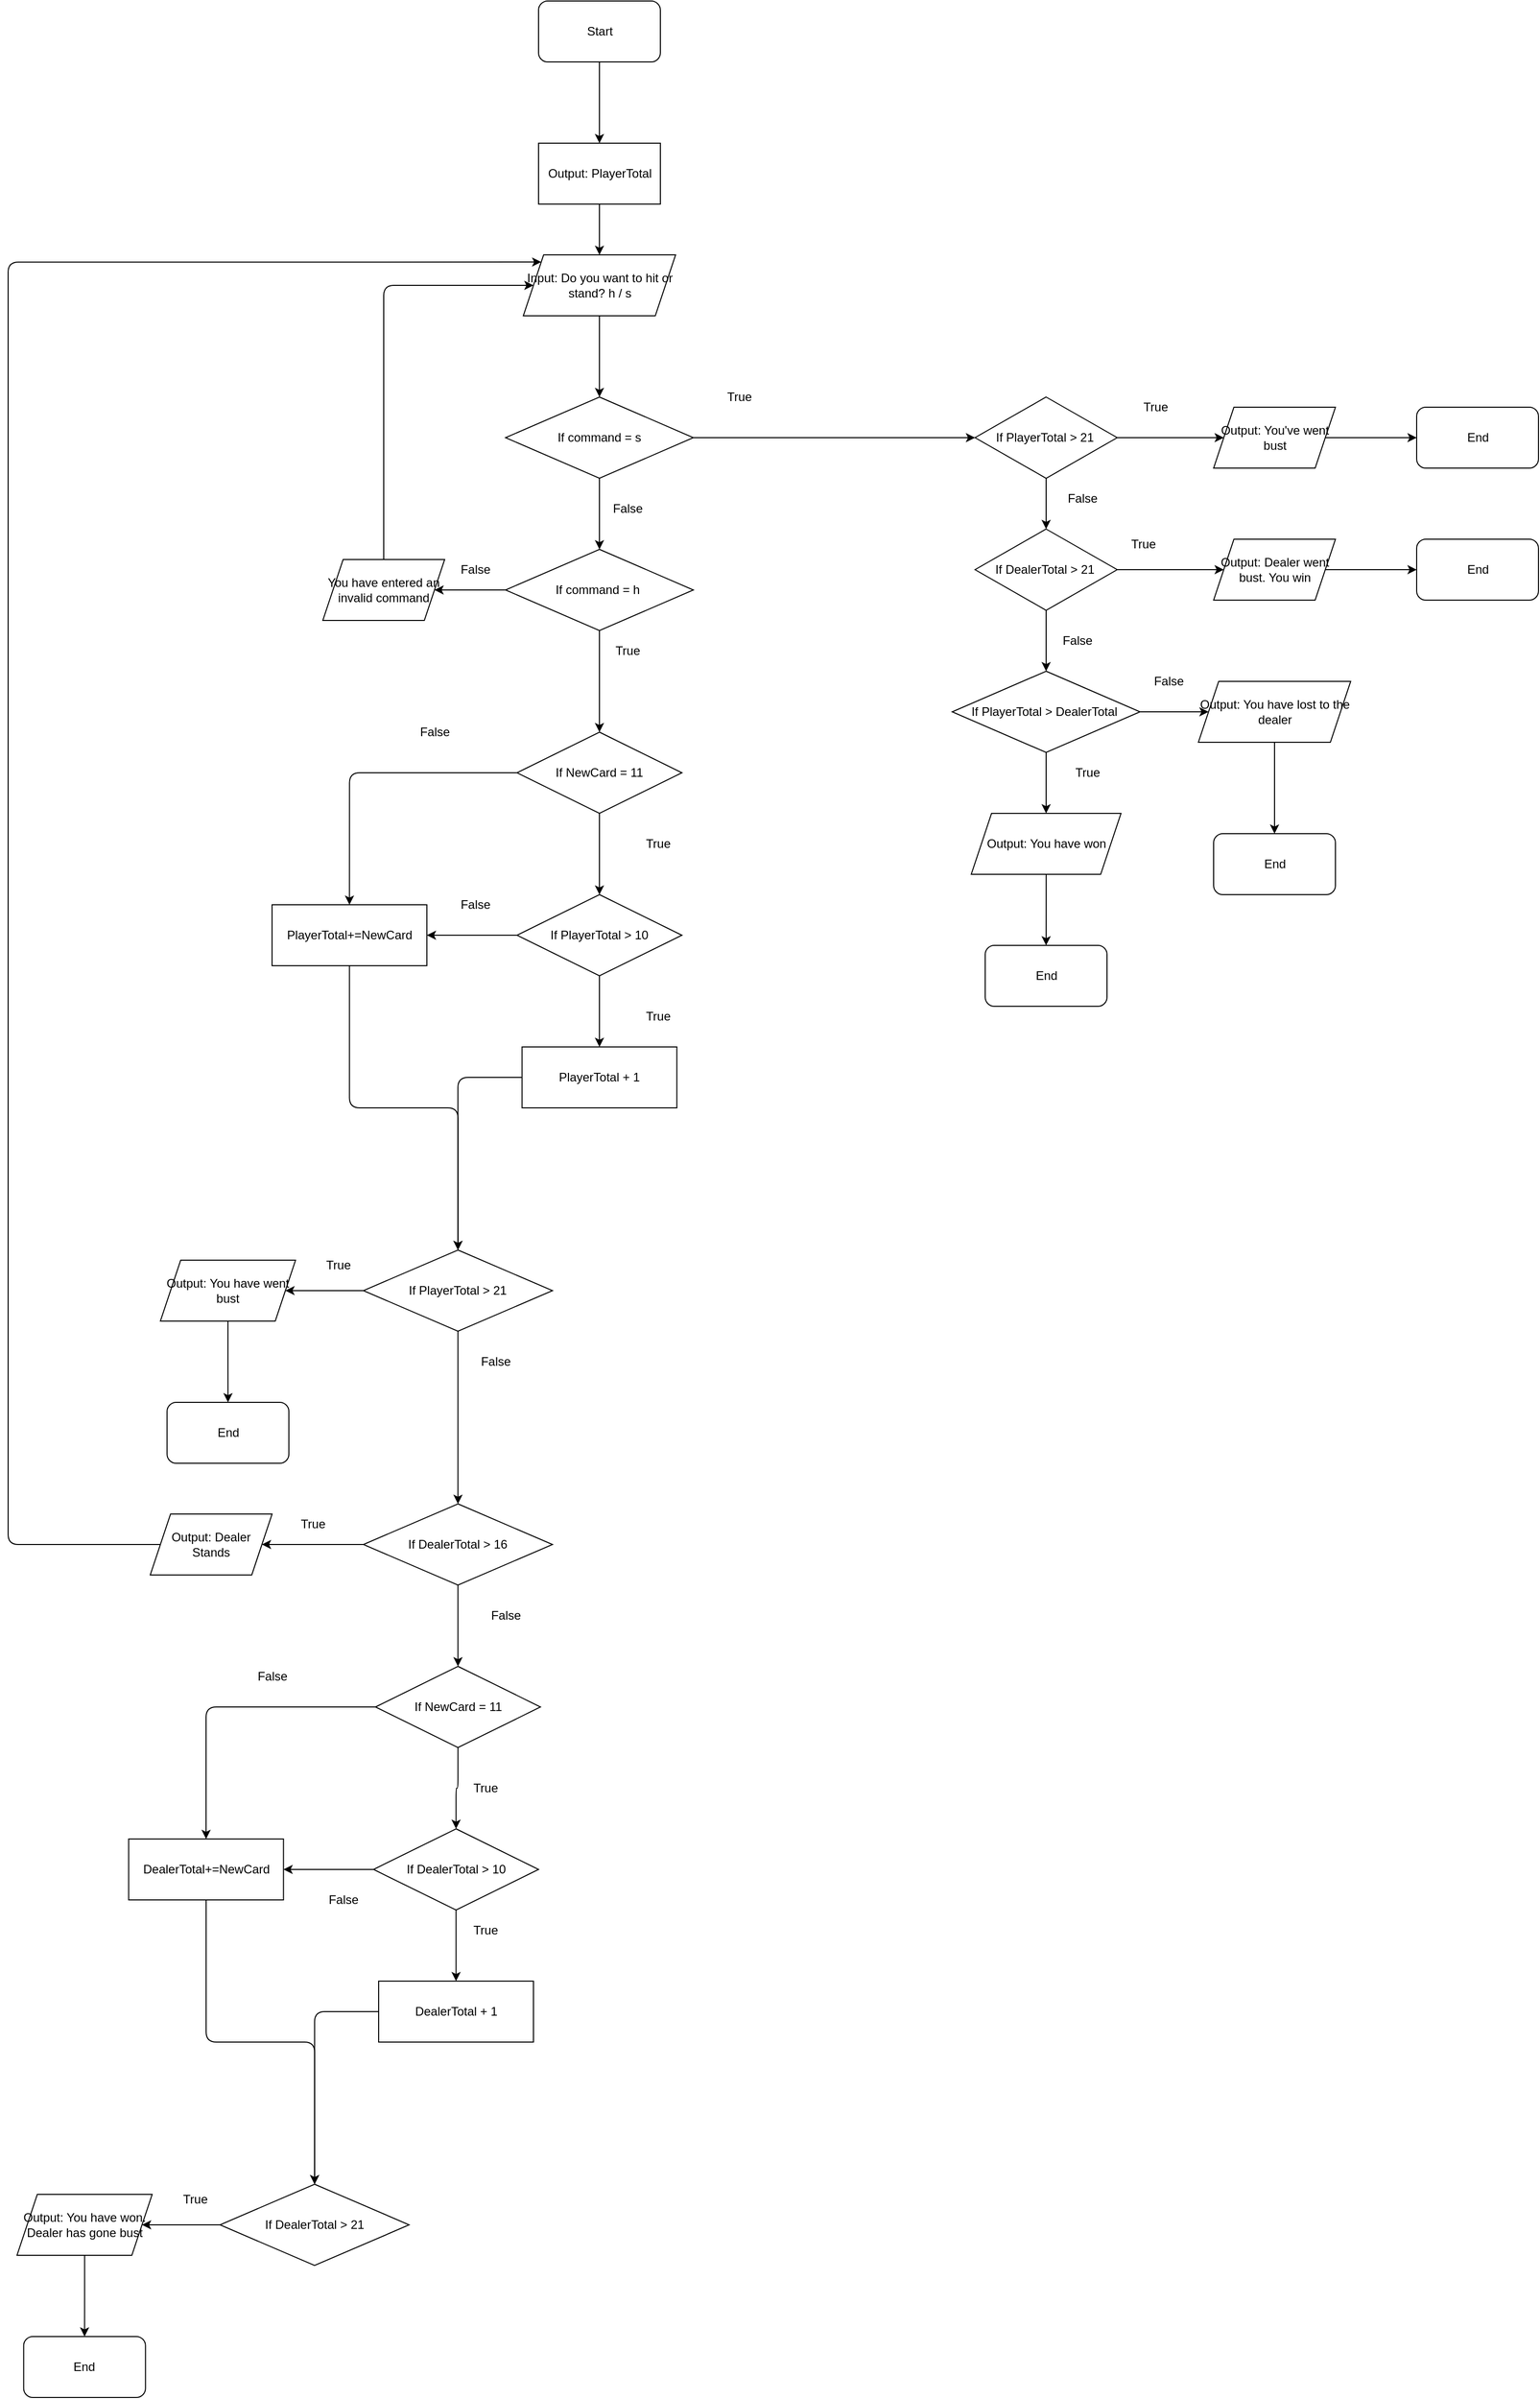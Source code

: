 <mxfile>
    <diagram id="nsnTgxpiiQ14lOkB-dDm" name="Page-1">
        <mxGraphModel dx="2025" dy="1240" grid="1" gridSize="10" guides="1" tooltips="1" connect="1" arrows="1" fold="1" page="1" pageScale="1" pageWidth="4681" pageHeight="3300" math="0" shadow="0">
            <root>
                <mxCell id="0"/>
                <mxCell id="1" parent="0"/>
                <mxCell id="87" value="" style="edgeStyle=orthogonalEdgeStyle;html=1;" edge="1" parent="1" source="2" target="86">
                    <mxGeometry relative="1" as="geometry"/>
                </mxCell>
                <mxCell id="2" value="Start" style="whiteSpace=wrap;html=1;rounded=1;" vertex="1" parent="1">
                    <mxGeometry x="1242.5" y="130" width="120" height="60" as="geometry"/>
                </mxCell>
                <mxCell id="8" value="" style="edgeStyle=none;html=1;" edge="1" parent="1" source="5" target="7">
                    <mxGeometry relative="1" as="geometry"/>
                </mxCell>
                <mxCell id="13" value="" style="edgeStyle=none;html=1;" edge="1" parent="1" source="5" target="12">
                    <mxGeometry relative="1" as="geometry"/>
                </mxCell>
                <mxCell id="5" value="If PlayerTotal &amp;gt; 21&amp;nbsp;" style="rhombus;whiteSpace=wrap;html=1;rounded=0;" vertex="1" parent="1">
                    <mxGeometry x="1672.5" y="520" width="140" height="80" as="geometry"/>
                </mxCell>
                <mxCell id="85" value="" style="edgeStyle=orthogonalEdgeStyle;html=1;" edge="1" parent="1" source="7" target="84">
                    <mxGeometry relative="1" as="geometry"/>
                </mxCell>
                <mxCell id="7" value="Output: You've went bust" style="shape=parallelogram;perimeter=parallelogramPerimeter;whiteSpace=wrap;html=1;fixedSize=1;rounded=0;" vertex="1" parent="1">
                    <mxGeometry x="1907.5" y="530" width="120" height="60" as="geometry"/>
                </mxCell>
                <mxCell id="17" style="edgeStyle=none;html=1;exitX=1;exitY=0.5;exitDx=0;exitDy=0;" edge="1" parent="1" source="12" target="14">
                    <mxGeometry relative="1" as="geometry"/>
                </mxCell>
                <mxCell id="75" style="edgeStyle=orthogonalEdgeStyle;html=1;exitX=0.5;exitY=1;exitDx=0;exitDy=0;entryX=0.5;entryY=0;entryDx=0;entryDy=0;" edge="1" parent="1" source="12" target="30">
                    <mxGeometry relative="1" as="geometry"/>
                </mxCell>
                <mxCell id="12" value="If DealerTotal &amp;gt; 21&amp;nbsp;" style="rhombus;whiteSpace=wrap;html=1;rounded=0;" vertex="1" parent="1">
                    <mxGeometry x="1672.5" y="650" width="140" height="80" as="geometry"/>
                </mxCell>
                <mxCell id="83" value="" style="edgeStyle=orthogonalEdgeStyle;html=1;" edge="1" parent="1" source="14" target="82">
                    <mxGeometry relative="1" as="geometry"/>
                </mxCell>
                <mxCell id="14" value="Output: Dealer went bust. You win" style="shape=parallelogram;perimeter=parallelogramPerimeter;whiteSpace=wrap;html=1;fixedSize=1;rounded=0;" vertex="1" parent="1">
                    <mxGeometry x="1907.5" y="660" width="120" height="60" as="geometry"/>
                </mxCell>
                <mxCell id="18" value="False" style="text;html=1;align=center;verticalAlign=middle;resizable=0;points=[];autosize=1;strokeColor=none;fillColor=none;" vertex="1" parent="1">
                    <mxGeometry x="1752.5" y="605" width="50" height="30" as="geometry"/>
                </mxCell>
                <mxCell id="19" value="True" style="text;html=1;align=center;verticalAlign=middle;resizable=0;points=[];autosize=1;strokeColor=none;fillColor=none;" vertex="1" parent="1">
                    <mxGeometry x="1812.5" y="650" width="50" height="30" as="geometry"/>
                </mxCell>
                <mxCell id="27" value="" style="edgeStyle=none;html=1;" edge="1" parent="1" source="23" target="26">
                    <mxGeometry relative="1" as="geometry"/>
                </mxCell>
                <mxCell id="23" value="Input: Do you want to hit or stand? h / s" style="shape=parallelogram;perimeter=parallelogramPerimeter;whiteSpace=wrap;html=1;fixedSize=1;rounded=0;" vertex="1" parent="1">
                    <mxGeometry x="1227.5" y="380" width="150" height="60" as="geometry"/>
                </mxCell>
                <mxCell id="29" value="" style="edgeStyle=none;html=1;" edge="1" parent="1" source="26" target="28">
                    <mxGeometry relative="1" as="geometry"/>
                </mxCell>
                <mxCell id="71" style="edgeStyle=orthogonalEdgeStyle;html=1;exitX=1;exitY=0.5;exitDx=0;exitDy=0;entryX=0;entryY=0.5;entryDx=0;entryDy=0;" edge="1" parent="1" source="26" target="5">
                    <mxGeometry relative="1" as="geometry"/>
                </mxCell>
                <mxCell id="26" value="If command = s" style="rhombus;whiteSpace=wrap;html=1;rounded=0;" vertex="1" parent="1">
                    <mxGeometry x="1210" y="520" width="185" height="80" as="geometry"/>
                </mxCell>
                <mxCell id="47" style="edgeStyle=orthogonalEdgeStyle;html=1;exitX=0;exitY=0.5;exitDx=0;exitDy=0;entryX=1;entryY=0.5;entryDx=0;entryDy=0;" edge="1" parent="1" source="28" target="45">
                    <mxGeometry relative="1" as="geometry"/>
                </mxCell>
                <mxCell id="91" style="edgeStyle=orthogonalEdgeStyle;html=1;exitX=0.5;exitY=1;exitDx=0;exitDy=0;entryX=0.5;entryY=0;entryDx=0;entryDy=0;" edge="1" parent="1" source="28" target="89">
                    <mxGeometry relative="1" as="geometry"/>
                </mxCell>
                <mxCell id="28" value="If command = h&amp;nbsp;" style="rhombus;whiteSpace=wrap;html=1;rounded=0;" vertex="1" parent="1">
                    <mxGeometry x="1210" y="670" width="185" height="80" as="geometry"/>
                </mxCell>
                <mxCell id="77" style="edgeStyle=orthogonalEdgeStyle;html=1;exitX=0.5;exitY=1;exitDx=0;exitDy=0;entryX=0.5;entryY=0;entryDx=0;entryDy=0;" edge="1" parent="1" source="30" target="35">
                    <mxGeometry relative="1" as="geometry"/>
                </mxCell>
                <mxCell id="80" style="edgeStyle=orthogonalEdgeStyle;html=1;exitX=1;exitY=0.5;exitDx=0;exitDy=0;entryX=0;entryY=0.5;entryDx=0;entryDy=0;" edge="1" parent="1" source="30" target="38">
                    <mxGeometry relative="1" as="geometry"/>
                </mxCell>
                <mxCell id="30" value="If PlayerTotal &amp;gt; DealerTotal&amp;nbsp;" style="rhombus;whiteSpace=wrap;html=1;rounded=0;" vertex="1" parent="1">
                    <mxGeometry x="1650" y="790" width="185" height="80" as="geometry"/>
                </mxCell>
                <mxCell id="42" value="" style="edgeStyle=orthogonalEdgeStyle;html=1;" edge="1" parent="1" source="35" target="41">
                    <mxGeometry relative="1" as="geometry"/>
                </mxCell>
                <mxCell id="35" value="Output: You have won" style="shape=parallelogram;perimeter=parallelogramPerimeter;whiteSpace=wrap;html=1;fixedSize=1;rounded=0;" vertex="1" parent="1">
                    <mxGeometry x="1668.75" y="930" width="147.5" height="60" as="geometry"/>
                </mxCell>
                <mxCell id="44" value="" style="edgeStyle=orthogonalEdgeStyle;html=1;" edge="1" parent="1" source="38" target="43">
                    <mxGeometry relative="1" as="geometry"/>
                </mxCell>
                <mxCell id="38" value="Output: You have lost to the dealer" style="shape=parallelogram;perimeter=parallelogramPerimeter;whiteSpace=wrap;html=1;fixedSize=1;rounded=0;" vertex="1" parent="1">
                    <mxGeometry x="1892.5" y="800" width="150" height="60" as="geometry"/>
                </mxCell>
                <mxCell id="41" value="End" style="whiteSpace=wrap;html=1;rounded=1;" vertex="1" parent="1">
                    <mxGeometry x="1682.5" y="1060" width="120" height="60" as="geometry"/>
                </mxCell>
                <mxCell id="43" value="End" style="whiteSpace=wrap;html=1;rounded=1;" vertex="1" parent="1">
                    <mxGeometry x="1907.5" y="950" width="120" height="60" as="geometry"/>
                </mxCell>
                <mxCell id="48" style="edgeStyle=orthogonalEdgeStyle;html=1;exitX=0.5;exitY=0;exitDx=0;exitDy=0;entryX=0;entryY=0.5;entryDx=0;entryDy=0;" edge="1" parent="1" source="45" target="23">
                    <mxGeometry relative="1" as="geometry">
                        <Array as="points">
                            <mxPoint x="1090" y="410"/>
                        </Array>
                    </mxGeometry>
                </mxCell>
                <mxCell id="45" value="You have entered an invalid command" style="shape=parallelogram;perimeter=parallelogramPerimeter;whiteSpace=wrap;html=1;fixedSize=1;rounded=0;" vertex="1" parent="1">
                    <mxGeometry x="1030" y="680" width="120" height="60" as="geometry"/>
                </mxCell>
                <mxCell id="49" value="False" style="text;html=1;align=center;verticalAlign=middle;resizable=0;points=[];autosize=1;strokeColor=none;fillColor=none;" vertex="1" parent="1">
                    <mxGeometry x="1155" y="675" width="50" height="30" as="geometry"/>
                </mxCell>
                <mxCell id="101" value="" style="edgeStyle=orthogonalEdgeStyle;html=1;" edge="1" parent="1" source="53" target="100">
                    <mxGeometry relative="1" as="geometry"/>
                </mxCell>
                <mxCell id="53" value="PlayerTotal+=NewCard" style="whiteSpace=wrap;html=1;rounded=0;" vertex="1" parent="1">
                    <mxGeometry x="980" y="1020" width="152.5" height="60" as="geometry"/>
                </mxCell>
                <mxCell id="55" value="True" style="text;html=1;align=center;verticalAlign=middle;resizable=0;points=[];autosize=1;strokeColor=none;fillColor=none;" vertex="1" parent="1">
                    <mxGeometry x="1305" y="755" width="50" height="30" as="geometry"/>
                </mxCell>
                <mxCell id="56" value="False" style="text;html=1;align=center;verticalAlign=middle;resizable=0;points=[];autosize=1;strokeColor=none;fillColor=none;" vertex="1" parent="1">
                    <mxGeometry x="1305" y="615" width="50" height="30" as="geometry"/>
                </mxCell>
                <mxCell id="57" value="True" style="text;html=1;align=center;verticalAlign=middle;resizable=0;points=[];autosize=1;strokeColor=none;fillColor=none;" vertex="1" parent="1">
                    <mxGeometry x="1415" y="505" width="50" height="30" as="geometry"/>
                </mxCell>
                <mxCell id="76" value="False" style="text;html=1;align=center;verticalAlign=middle;resizable=0;points=[];autosize=1;strokeColor=none;fillColor=none;" vertex="1" parent="1">
                    <mxGeometry x="1747.5" y="745" width="50" height="30" as="geometry"/>
                </mxCell>
                <mxCell id="78" value="True" style="text;html=1;align=center;verticalAlign=middle;resizable=0;points=[];autosize=1;strokeColor=none;fillColor=none;" vertex="1" parent="1">
                    <mxGeometry x="1757.5" y="875" width="50" height="30" as="geometry"/>
                </mxCell>
                <mxCell id="81" value="False" style="text;html=1;align=center;verticalAlign=middle;resizable=0;points=[];autosize=1;strokeColor=none;fillColor=none;" vertex="1" parent="1">
                    <mxGeometry x="1837.5" y="785" width="50" height="30" as="geometry"/>
                </mxCell>
                <mxCell id="82" value="End" style="whiteSpace=wrap;html=1;rounded=1;" vertex="1" parent="1">
                    <mxGeometry x="2107.5" y="660" width="120" height="60" as="geometry"/>
                </mxCell>
                <mxCell id="84" value="End" style="whiteSpace=wrap;html=1;rounded=1;" vertex="1" parent="1">
                    <mxGeometry x="2107.5" y="530" width="120" height="60" as="geometry"/>
                </mxCell>
                <mxCell id="88" style="edgeStyle=orthogonalEdgeStyle;html=1;exitX=0.5;exitY=1;exitDx=0;exitDy=0;entryX=0.5;entryY=0;entryDx=0;entryDy=0;" edge="1" parent="1" source="86" target="23">
                    <mxGeometry relative="1" as="geometry"/>
                </mxCell>
                <mxCell id="86" value="Output: PlayerTotal" style="whiteSpace=wrap;html=1;rounded=0;" vertex="1" parent="1">
                    <mxGeometry x="1242.5" y="270" width="120" height="60" as="geometry"/>
                </mxCell>
                <mxCell id="93" value="" style="edgeStyle=orthogonalEdgeStyle;html=1;" edge="1" parent="1" source="89" target="92">
                    <mxGeometry relative="1" as="geometry"/>
                </mxCell>
                <mxCell id="142" style="edgeStyle=orthogonalEdgeStyle;html=1;exitX=0;exitY=0.5;exitDx=0;exitDy=0;entryX=0.5;entryY=0;entryDx=0;entryDy=0;" edge="1" parent="1" source="89" target="53">
                    <mxGeometry relative="1" as="geometry"/>
                </mxCell>
                <mxCell id="89" value="If NewCard = 11" style="rhombus;whiteSpace=wrap;html=1;rounded=0;" vertex="1" parent="1">
                    <mxGeometry x="1221.25" y="850" width="162.5" height="80" as="geometry"/>
                </mxCell>
                <mxCell id="95" style="edgeStyle=orthogonalEdgeStyle;html=1;exitX=0.5;exitY=1;exitDx=0;exitDy=0;entryX=0.5;entryY=0;entryDx=0;entryDy=0;" edge="1" parent="1" source="92" target="94">
                    <mxGeometry relative="1" as="geometry"/>
                </mxCell>
                <mxCell id="97" style="edgeStyle=orthogonalEdgeStyle;html=1;exitX=0;exitY=0.5;exitDx=0;exitDy=0;entryX=1;entryY=0.5;entryDx=0;entryDy=0;" edge="1" parent="1" source="92" target="53">
                    <mxGeometry relative="1" as="geometry"/>
                </mxCell>
                <mxCell id="92" value="If PlayerTotal &amp;gt; 10" style="rhombus;whiteSpace=wrap;html=1;rounded=0;" vertex="1" parent="1">
                    <mxGeometry x="1221.25" y="1010" width="162.5" height="80" as="geometry"/>
                </mxCell>
                <mxCell id="105" style="edgeStyle=orthogonalEdgeStyle;html=1;exitX=0;exitY=0.5;exitDx=0;exitDy=0;entryX=0.5;entryY=0;entryDx=0;entryDy=0;" edge="1" parent="1" source="94" target="100">
                    <mxGeometry relative="1" as="geometry"/>
                </mxCell>
                <mxCell id="94" value="PlayerTotal + 1" style="whiteSpace=wrap;html=1;rounded=0;" vertex="1" parent="1">
                    <mxGeometry x="1226.25" y="1160" width="152.5" height="60" as="geometry"/>
                </mxCell>
                <mxCell id="99" value="True" style="text;html=1;align=center;verticalAlign=middle;resizable=0;points=[];autosize=1;strokeColor=none;fillColor=none;" vertex="1" parent="1">
                    <mxGeometry x="1825" y="515" width="50" height="30" as="geometry"/>
                </mxCell>
                <mxCell id="106" style="edgeStyle=orthogonalEdgeStyle;html=1;exitX=0;exitY=0.5;exitDx=0;exitDy=0;" edge="1" parent="1" source="100" target="102">
                    <mxGeometry relative="1" as="geometry"/>
                </mxCell>
                <mxCell id="110" value="" style="edgeStyle=orthogonalEdgeStyle;html=1;" edge="1" parent="1" source="100" target="109">
                    <mxGeometry relative="1" as="geometry"/>
                </mxCell>
                <mxCell id="100" value="If PlayerTotal &amp;gt; 21" style="rhombus;whiteSpace=wrap;html=1;rounded=0;" vertex="1" parent="1">
                    <mxGeometry x="1070" y="1360" width="186.25" height="80" as="geometry"/>
                </mxCell>
                <mxCell id="108" value="" style="edgeStyle=orthogonalEdgeStyle;html=1;" edge="1" parent="1" source="102" target="107">
                    <mxGeometry relative="1" as="geometry"/>
                </mxCell>
                <mxCell id="102" value="Output: You have went bust" style="shape=parallelogram;perimeter=parallelogramPerimeter;whiteSpace=wrap;html=1;fixedSize=1;rounded=0;" vertex="1" parent="1">
                    <mxGeometry x="870" y="1370" width="133.13" height="60" as="geometry"/>
                </mxCell>
                <mxCell id="104" value="True" style="text;html=1;align=center;verticalAlign=middle;resizable=0;points=[];autosize=1;strokeColor=none;fillColor=none;" vertex="1" parent="1">
                    <mxGeometry x="1020" y="1360" width="50" height="30" as="geometry"/>
                </mxCell>
                <mxCell id="107" value="End" style="whiteSpace=wrap;html=1;rounded=1;" vertex="1" parent="1">
                    <mxGeometry x="876.565" y="1510" width="120" height="60" as="geometry"/>
                </mxCell>
                <mxCell id="113" value="" style="edgeStyle=orthogonalEdgeStyle;html=1;" edge="1" parent="1" source="109" target="112">
                    <mxGeometry relative="1" as="geometry"/>
                </mxCell>
                <mxCell id="134" style="edgeStyle=orthogonalEdgeStyle;html=1;exitX=0.5;exitY=1;exitDx=0;exitDy=0;entryX=0.5;entryY=0;entryDx=0;entryDy=0;" edge="1" parent="1" source="109" target="121">
                    <mxGeometry relative="1" as="geometry"/>
                </mxCell>
                <mxCell id="109" value="If DealerTotal &amp;gt; 16" style="rhombus;whiteSpace=wrap;html=1;rounded=0;" vertex="1" parent="1">
                    <mxGeometry x="1070" y="1610" width="186.25" height="80" as="geometry"/>
                </mxCell>
                <mxCell id="111" value="False" style="text;html=1;align=center;verticalAlign=middle;resizable=0;points=[];autosize=1;strokeColor=none;fillColor=none;" vertex="1" parent="1">
                    <mxGeometry x="1175" y="1455" width="50" height="30" as="geometry"/>
                </mxCell>
                <mxCell id="114" style="edgeStyle=orthogonalEdgeStyle;html=1;exitX=0;exitY=0.5;exitDx=0;exitDy=0;entryX=0;entryY=0;entryDx=0;entryDy=0;" edge="1" parent="1" source="112" target="23">
                    <mxGeometry relative="1" as="geometry">
                        <mxPoint x="710" y="1290" as="targetPoint"/>
                        <Array as="points">
                            <mxPoint x="720" y="1650"/>
                            <mxPoint x="720" y="387"/>
                        </Array>
                    </mxGeometry>
                </mxCell>
                <mxCell id="112" value="Output: Dealer Stands" style="shape=parallelogram;perimeter=parallelogramPerimeter;whiteSpace=wrap;html=1;fixedSize=1;rounded=0;" vertex="1" parent="1">
                    <mxGeometry x="860.005" y="1620" width="120" height="60" as="geometry"/>
                </mxCell>
                <mxCell id="115" value="True" style="text;html=1;align=center;verticalAlign=middle;resizable=0;points=[];autosize=1;strokeColor=none;fillColor=none;" vertex="1" parent="1">
                    <mxGeometry x="995" y="1615" width="50" height="30" as="geometry"/>
                </mxCell>
                <mxCell id="118" value="" style="edgeStyle=orthogonalEdgeStyle;html=1;" edge="1" source="119" target="128" parent="1">
                    <mxGeometry relative="1" as="geometry"/>
                </mxCell>
                <mxCell id="119" value="DealerTotal+=NewCard" style="whiteSpace=wrap;html=1;rounded=0;" vertex="1" parent="1">
                    <mxGeometry x="838.75" y="1940" width="152.5" height="60" as="geometry"/>
                </mxCell>
                <mxCell id="120" value="" style="edgeStyle=orthogonalEdgeStyle;html=1;" edge="1" source="121" target="124" parent="1">
                    <mxGeometry relative="1" as="geometry"/>
                </mxCell>
                <mxCell id="135" style="edgeStyle=orthogonalEdgeStyle;html=1;exitX=0;exitY=0.5;exitDx=0;exitDy=0;entryX=0.5;entryY=0;entryDx=0;entryDy=0;" edge="1" parent="1" source="121" target="119">
                    <mxGeometry relative="1" as="geometry"/>
                </mxCell>
                <mxCell id="121" value="If NewCard = 11" style="rhombus;whiteSpace=wrap;html=1;rounded=0;" vertex="1" parent="1">
                    <mxGeometry x="1081.88" y="1770" width="162.5" height="80" as="geometry"/>
                </mxCell>
                <mxCell id="122" style="edgeStyle=orthogonalEdgeStyle;html=1;exitX=0.5;exitY=1;exitDx=0;exitDy=0;entryX=0.5;entryY=0;entryDx=0;entryDy=0;" edge="1" source="124" target="126" parent="1">
                    <mxGeometry relative="1" as="geometry"/>
                </mxCell>
                <mxCell id="123" style="edgeStyle=orthogonalEdgeStyle;html=1;exitX=0;exitY=0.5;exitDx=0;exitDy=0;entryX=1;entryY=0.5;entryDx=0;entryDy=0;" edge="1" source="124" target="119" parent="1">
                    <mxGeometry relative="1" as="geometry"/>
                </mxCell>
                <mxCell id="124" value="If DealerTotal &amp;gt; 10" style="rhombus;whiteSpace=wrap;html=1;rounded=0;" vertex="1" parent="1">
                    <mxGeometry x="1080" y="1930" width="162.5" height="80" as="geometry"/>
                </mxCell>
                <mxCell id="125" style="edgeStyle=orthogonalEdgeStyle;html=1;exitX=0;exitY=0.5;exitDx=0;exitDy=0;entryX=0.5;entryY=0;entryDx=0;entryDy=0;" edge="1" source="126" target="128" parent="1">
                    <mxGeometry relative="1" as="geometry"/>
                </mxCell>
                <mxCell id="126" value="DealerTotal + 1" style="whiteSpace=wrap;html=1;rounded=0;" vertex="1" parent="1">
                    <mxGeometry x="1085" y="2080" width="152.5" height="60" as="geometry"/>
                </mxCell>
                <mxCell id="127" style="edgeStyle=orthogonalEdgeStyle;html=1;exitX=0;exitY=0.5;exitDx=0;exitDy=0;" edge="1" source="128" target="130" parent="1">
                    <mxGeometry relative="1" as="geometry"/>
                </mxCell>
                <mxCell id="128" value="If DealerTotal &amp;gt; 21" style="rhombus;whiteSpace=wrap;html=1;rounded=0;" vertex="1" parent="1">
                    <mxGeometry x="928.75" y="2280" width="186.25" height="80" as="geometry"/>
                </mxCell>
                <mxCell id="129" value="" style="edgeStyle=orthogonalEdgeStyle;html=1;" edge="1" source="130" target="132" parent="1">
                    <mxGeometry relative="1" as="geometry"/>
                </mxCell>
                <mxCell id="130" value="Output: You have won.&lt;br&gt;Dealer has gone bust" style="shape=parallelogram;perimeter=parallelogramPerimeter;whiteSpace=wrap;html=1;fixedSize=1;rounded=0;" vertex="1" parent="1">
                    <mxGeometry x="728.75" y="2290" width="133.13" height="60" as="geometry"/>
                </mxCell>
                <mxCell id="131" value="True" style="text;html=1;align=center;verticalAlign=middle;resizable=0;points=[];autosize=1;strokeColor=none;fillColor=none;" vertex="1" parent="1">
                    <mxGeometry x="878.75" y="2280" width="50" height="30" as="geometry"/>
                </mxCell>
                <mxCell id="132" value="End" style="whiteSpace=wrap;html=1;rounded=1;" vertex="1" parent="1">
                    <mxGeometry x="735.315" y="2430" width="120" height="60" as="geometry"/>
                </mxCell>
                <mxCell id="136" value="False" style="text;html=1;align=center;verticalAlign=middle;resizable=0;points=[];autosize=1;strokeColor=none;fillColor=none;" vertex="1" parent="1">
                    <mxGeometry x="955" y="1765" width="50" height="30" as="geometry"/>
                </mxCell>
                <mxCell id="137" value="True" style="text;html=1;align=center;verticalAlign=middle;resizable=0;points=[];autosize=1;strokeColor=none;fillColor=none;" vertex="1" parent="1">
                    <mxGeometry x="1165" y="1875" width="50" height="30" as="geometry"/>
                </mxCell>
                <mxCell id="138" value="False" style="text;html=1;align=center;verticalAlign=middle;resizable=0;points=[];autosize=1;strokeColor=none;fillColor=none;" vertex="1" parent="1">
                    <mxGeometry x="1025" y="1985" width="50" height="30" as="geometry"/>
                </mxCell>
                <mxCell id="140" value="True" style="text;html=1;align=center;verticalAlign=middle;resizable=0;points=[];autosize=1;strokeColor=none;fillColor=none;" vertex="1" parent="1">
                    <mxGeometry x="1165" y="2015" width="50" height="30" as="geometry"/>
                </mxCell>
                <mxCell id="141" value="False" style="text;html=1;align=center;verticalAlign=middle;resizable=0;points=[];autosize=1;strokeColor=none;fillColor=none;" vertex="1" parent="1">
                    <mxGeometry x="1185" y="1705" width="50" height="30" as="geometry"/>
                </mxCell>
                <mxCell id="143" value="False" style="text;html=1;align=center;verticalAlign=middle;resizable=0;points=[];autosize=1;strokeColor=none;fillColor=none;" vertex="1" parent="1">
                    <mxGeometry x="1115" y="835" width="50" height="30" as="geometry"/>
                </mxCell>
                <mxCell id="144" value="True" style="text;html=1;align=center;verticalAlign=middle;resizable=0;points=[];autosize=1;strokeColor=none;fillColor=none;" vertex="1" parent="1">
                    <mxGeometry x="1335" y="945" width="50" height="30" as="geometry"/>
                </mxCell>
                <mxCell id="145" value="True" style="text;html=1;align=center;verticalAlign=middle;resizable=0;points=[];autosize=1;strokeColor=none;fillColor=none;rounded=1;" vertex="1" parent="1">
                    <mxGeometry x="1335" y="1115" width="50" height="30" as="geometry"/>
                </mxCell>
                <mxCell id="146" value="False" style="text;html=1;align=center;verticalAlign=middle;resizable=0;points=[];autosize=1;strokeColor=none;fillColor=none;" vertex="1" parent="1">
                    <mxGeometry x="1155" y="1005" width="50" height="30" as="geometry"/>
                </mxCell>
            </root>
        </mxGraphModel>
    </diagram>
</mxfile>